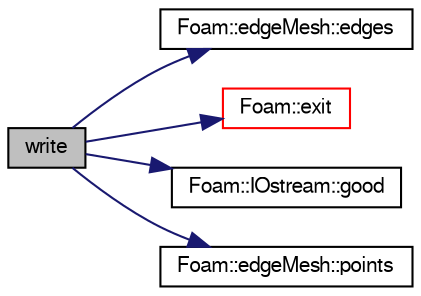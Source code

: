 digraph "write"
{
  bgcolor="transparent";
  edge [fontname="FreeSans",fontsize="10",labelfontname="FreeSans",labelfontsize="10"];
  node [fontname="FreeSans",fontsize="10",shape=record];
  rankdir="LR";
  Node126 [label="write",height=0.2,width=0.4,color="black", fillcolor="grey75", style="filled", fontcolor="black"];
  Node126 -> Node127 [color="midnightblue",fontsize="10",style="solid",fontname="FreeSans"];
  Node127 [label="Foam::edgeMesh::edges",height=0.2,width=0.4,color="black",URL="$a21754.html#a21d764179912ddda5c6f95193c289846",tooltip="Return edges. "];
  Node126 -> Node128 [color="midnightblue",fontsize="10",style="solid",fontname="FreeSans"];
  Node128 [label="Foam::exit",height=0.2,width=0.4,color="red",URL="$a21124.html#a06ca7250d8e89caf05243ec094843642"];
  Node126 -> Node165 [color="midnightblue",fontsize="10",style="solid",fontname="FreeSans"];
  Node165 [label="Foam::IOstream::good",height=0.2,width=0.4,color="black",URL="$a26226.html#abdcc7f96f487faadc7769afcf58fe992",tooltip="Return true if next operation might succeed. "];
  Node126 -> Node175 [color="midnightblue",fontsize="10",style="solid",fontname="FreeSans"];
  Node175 [label="Foam::edgeMesh::points",height=0.2,width=0.4,color="black",URL="$a21754.html#ac44123fc1265297c41a43c3b62fdb4c2",tooltip="Return points. "];
}
